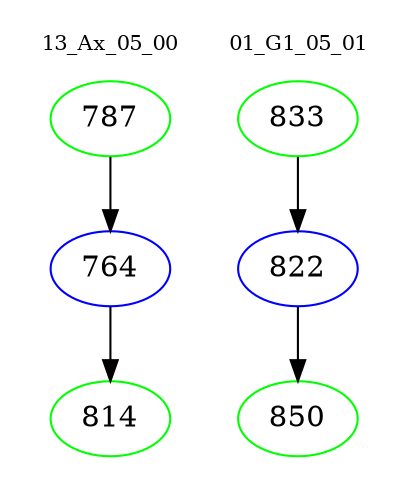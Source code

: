 digraph{
subgraph cluster_0 {
color = white
label = "13_Ax_05_00";
fontsize=10;
T0_787 [label="787", color="green"]
T0_787 -> T0_764 [color="black"]
T0_764 [label="764", color="blue"]
T0_764 -> T0_814 [color="black"]
T0_814 [label="814", color="green"]
}
subgraph cluster_1 {
color = white
label = "01_G1_05_01";
fontsize=10;
T1_833 [label="833", color="green"]
T1_833 -> T1_822 [color="black"]
T1_822 [label="822", color="blue"]
T1_822 -> T1_850 [color="black"]
T1_850 [label="850", color="green"]
}
}
